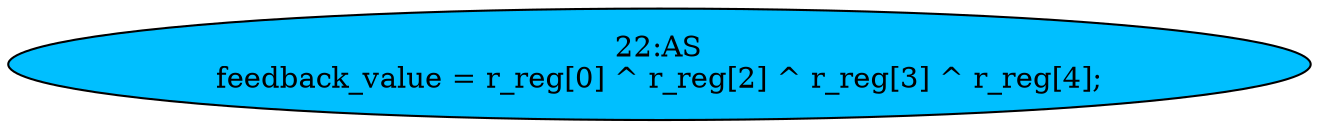 strict digraph "" {
	node [label="\N"];
	"22:AS"	[ast="<pyverilog.vparser.ast.Assign object at 0x7f36ebbb1a90>",
		def_var="['feedback_value']",
		fillcolor=deepskyblue,
		label="22:AS
feedback_value = r_reg[0] ^ r_reg[2] ^ r_reg[3] ^ r_reg[4];",
		statements="[]",
		style=filled,
		typ=Assign,
		use_var="['r_reg', 'r_reg', 'r_reg', 'r_reg']"];
}
